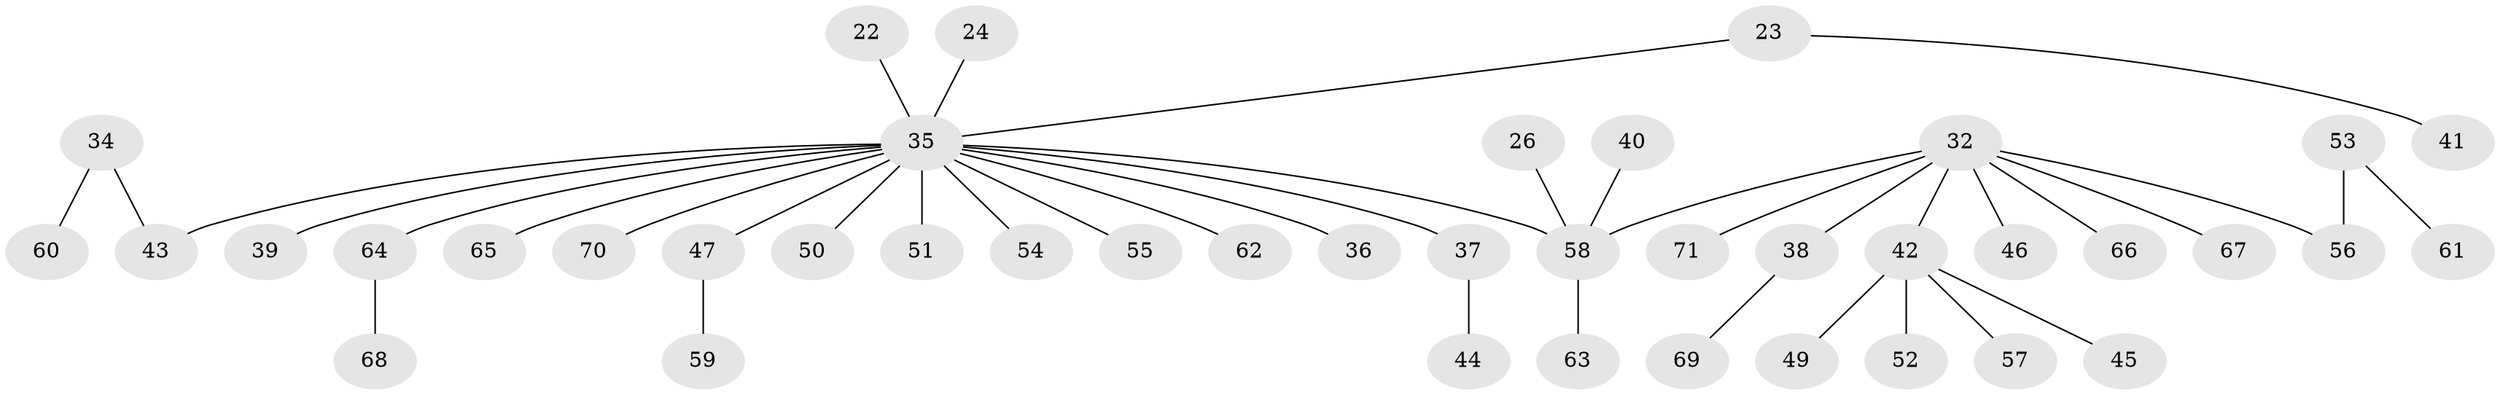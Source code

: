 // original degree distribution, {3: 0.15492957746478872, 4: 0.08450704225352113, 5: 0.014084507042253521, 2: 0.19718309859154928, 6: 0.014084507042253521, 7: 0.014084507042253521, 1: 0.5211267605633803}
// Generated by graph-tools (version 1.1) at 2025/57/03/04/25 21:57:01]
// undirected, 42 vertices, 41 edges
graph export_dot {
graph [start="1"]
  node [color=gray90,style=filled];
  22;
  23;
  24;
  26;
  32 [super="+18+11"];
  34 [super="+27+31"];
  35 [super="+17+33+16+4"];
  36;
  37;
  38;
  39;
  40;
  41;
  42 [super="+30"];
  43 [super="+6"];
  44;
  45;
  46;
  47;
  49;
  50 [super="+15+20"];
  51;
  52;
  53;
  54;
  55;
  56 [super="+48"];
  57;
  58 [super="+9+28"];
  59;
  60;
  61;
  62;
  63;
  64 [super="+29"];
  65;
  66;
  67;
  68;
  69;
  70;
  71;
  22 -- 35;
  23 -- 41;
  23 -- 35;
  24 -- 35;
  26 -- 58;
  32 -- 66;
  32 -- 71;
  32 -- 67;
  32 -- 38;
  32 -- 46;
  32 -- 58;
  32 -- 42;
  32 -- 56;
  34 -- 60;
  34 -- 43;
  35 -- 55;
  35 -- 65;
  35 -- 36;
  35 -- 37;
  35 -- 70;
  35 -- 47;
  35 -- 50;
  35 -- 54;
  35 -- 62;
  35 -- 39;
  35 -- 58;
  35 -- 43;
  35 -- 51;
  35 -- 64;
  37 -- 44;
  38 -- 69;
  40 -- 58;
  42 -- 49;
  42 -- 52;
  42 -- 57;
  42 -- 45;
  47 -- 59;
  53 -- 61;
  53 -- 56;
  58 -- 63;
  64 -- 68;
}
